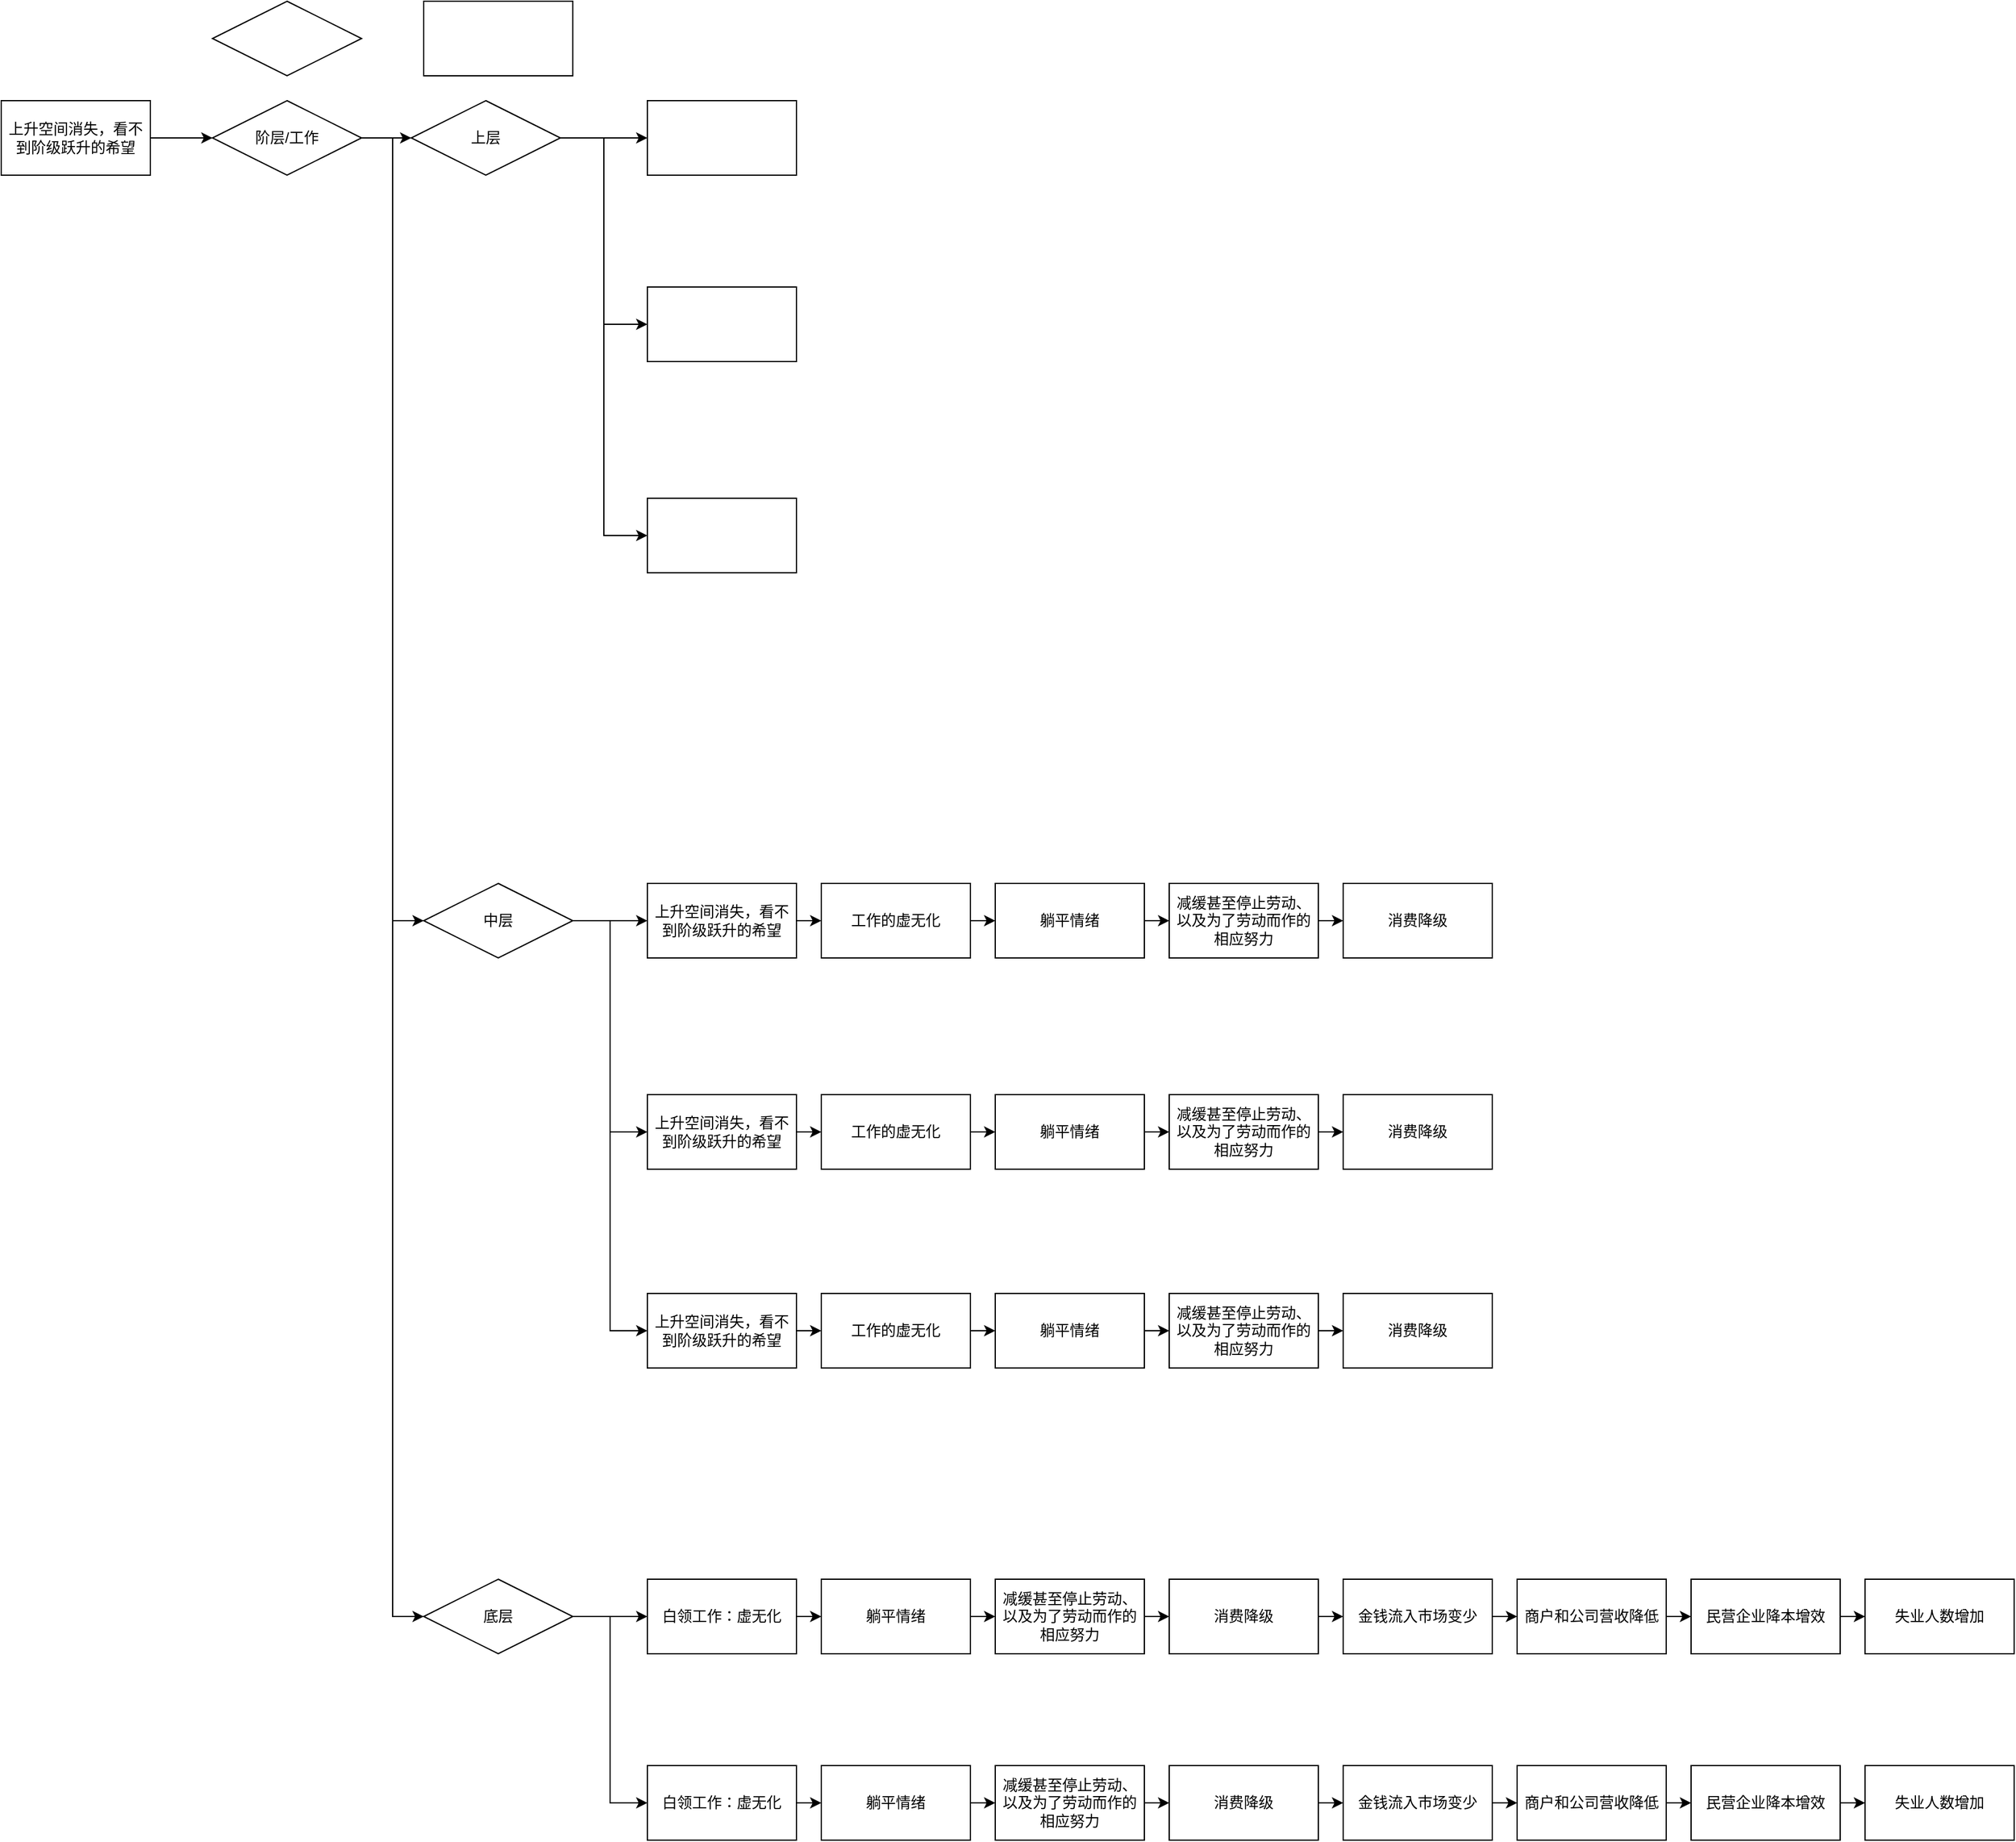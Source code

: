 <mxfile version="21.6.3" type="github">
  <diagram name="Page-1" id="24T3DXJF2uw2_bgW-X_7">
    <mxGraphModel dx="1423" dy="784" grid="1" gridSize="10" guides="1" tooltips="1" connect="1" arrows="1" fold="1" page="1" pageScale="1" pageWidth="3300" pageHeight="4681" math="0" shadow="0">
      <root>
        <mxCell id="0" />
        <mxCell id="1" parent="0" />
        <mxCell id="c74hKm6C5fNsjrGRmVH3-32" style="edgeStyle=orthogonalEdgeStyle;rounded=0;orthogonalLoop=1;jettySize=auto;html=1;exitX=1;exitY=0.5;exitDx=0;exitDy=0;entryX=0;entryY=0.5;entryDx=0;entryDy=0;" edge="1" parent="1" source="c74hKm6C5fNsjrGRmVH3-1" target="c74hKm6C5fNsjrGRmVH3-29">
          <mxGeometry relative="1" as="geometry" />
        </mxCell>
        <mxCell id="c74hKm6C5fNsjrGRmVH3-1" value="上升空间消失，看不到阶级跃升的希望" style="rounded=0;whiteSpace=wrap;html=1;" vertex="1" parent="1">
          <mxGeometry x="60" y="90" width="120" height="60" as="geometry" />
        </mxCell>
        <mxCell id="c74hKm6C5fNsjrGRmVH3-9" style="edgeStyle=orthogonalEdgeStyle;rounded=0;orthogonalLoop=1;jettySize=auto;html=1;exitX=1;exitY=0.5;exitDx=0;exitDy=0;entryX=0;entryY=0.5;entryDx=0;entryDy=0;" edge="1" parent="1" source="c74hKm6C5fNsjrGRmVH3-2" target="c74hKm6C5fNsjrGRmVH3-3">
          <mxGeometry relative="1" as="geometry" />
        </mxCell>
        <mxCell id="c74hKm6C5fNsjrGRmVH3-2" value="白领工作：虚无化" style="rounded=0;whiteSpace=wrap;html=1;" vertex="1" parent="1">
          <mxGeometry x="580" y="1280" width="120" height="60" as="geometry" />
        </mxCell>
        <mxCell id="c74hKm6C5fNsjrGRmVH3-10" style="edgeStyle=orthogonalEdgeStyle;rounded=0;orthogonalLoop=1;jettySize=auto;html=1;exitX=1;exitY=0.5;exitDx=0;exitDy=0;entryX=0;entryY=0.5;entryDx=0;entryDy=0;" edge="1" parent="1" source="c74hKm6C5fNsjrGRmVH3-3" target="c74hKm6C5fNsjrGRmVH3-4">
          <mxGeometry relative="1" as="geometry" />
        </mxCell>
        <mxCell id="c74hKm6C5fNsjrGRmVH3-3" value="躺平情绪" style="rounded=0;whiteSpace=wrap;html=1;" vertex="1" parent="1">
          <mxGeometry x="720" y="1280" width="120" height="60" as="geometry" />
        </mxCell>
        <mxCell id="c74hKm6C5fNsjrGRmVH3-11" style="edgeStyle=orthogonalEdgeStyle;rounded=0;orthogonalLoop=1;jettySize=auto;html=1;exitX=1;exitY=0.5;exitDx=0;exitDy=0;entryX=0;entryY=0.5;entryDx=0;entryDy=0;" edge="1" parent="1" source="c74hKm6C5fNsjrGRmVH3-4" target="c74hKm6C5fNsjrGRmVH3-5">
          <mxGeometry relative="1" as="geometry" />
        </mxCell>
        <mxCell id="c74hKm6C5fNsjrGRmVH3-4" value="减缓甚至停止劳动、以及为了劳动而作的相应努力" style="rounded=0;whiteSpace=wrap;html=1;" vertex="1" parent="1">
          <mxGeometry x="860" y="1280" width="120" height="60" as="geometry" />
        </mxCell>
        <mxCell id="c74hKm6C5fNsjrGRmVH3-51" style="edgeStyle=orthogonalEdgeStyle;rounded=0;orthogonalLoop=1;jettySize=auto;html=1;exitX=1;exitY=0.5;exitDx=0;exitDy=0;entryX=0;entryY=0.5;entryDx=0;entryDy=0;" edge="1" parent="1" source="c74hKm6C5fNsjrGRmVH3-5" target="c74hKm6C5fNsjrGRmVH3-6">
          <mxGeometry relative="1" as="geometry" />
        </mxCell>
        <mxCell id="c74hKm6C5fNsjrGRmVH3-5" value="消费降级" style="rounded=0;whiteSpace=wrap;html=1;" vertex="1" parent="1">
          <mxGeometry x="1000" y="1280" width="120" height="60" as="geometry" />
        </mxCell>
        <mxCell id="c74hKm6C5fNsjrGRmVH3-52" style="edgeStyle=orthogonalEdgeStyle;rounded=0;orthogonalLoop=1;jettySize=auto;html=1;exitX=1;exitY=0.5;exitDx=0;exitDy=0;entryX=0;entryY=0.5;entryDx=0;entryDy=0;" edge="1" parent="1" source="c74hKm6C5fNsjrGRmVH3-6" target="c74hKm6C5fNsjrGRmVH3-7">
          <mxGeometry relative="1" as="geometry" />
        </mxCell>
        <mxCell id="c74hKm6C5fNsjrGRmVH3-6" value="金钱流入市场变少" style="rounded=0;whiteSpace=wrap;html=1;" vertex="1" parent="1">
          <mxGeometry x="1140" y="1280" width="120" height="60" as="geometry" />
        </mxCell>
        <mxCell id="c74hKm6C5fNsjrGRmVH3-53" style="edgeStyle=orthogonalEdgeStyle;rounded=0;orthogonalLoop=1;jettySize=auto;html=1;exitX=1;exitY=0.5;exitDx=0;exitDy=0;entryX=0;entryY=0.5;entryDx=0;entryDy=0;" edge="1" parent="1" source="c74hKm6C5fNsjrGRmVH3-7" target="c74hKm6C5fNsjrGRmVH3-23">
          <mxGeometry relative="1" as="geometry" />
        </mxCell>
        <mxCell id="c74hKm6C5fNsjrGRmVH3-7" value="商户和公司营收降低" style="rounded=0;whiteSpace=wrap;html=1;" vertex="1" parent="1">
          <mxGeometry x="1280" y="1280" width="120" height="60" as="geometry" />
        </mxCell>
        <mxCell id="c74hKm6C5fNsjrGRmVH3-14" style="edgeStyle=orthogonalEdgeStyle;rounded=0;orthogonalLoop=1;jettySize=auto;html=1;exitX=1;exitY=0.5;exitDx=0;exitDy=0;entryX=0;entryY=0.5;entryDx=0;entryDy=0;" edge="1" parent="1" source="c74hKm6C5fNsjrGRmVH3-15" target="c74hKm6C5fNsjrGRmVH3-17">
          <mxGeometry relative="1" as="geometry" />
        </mxCell>
        <mxCell id="c74hKm6C5fNsjrGRmVH3-15" value="上升空间消失，看不到阶级跃升的希望" style="rounded=0;whiteSpace=wrap;html=1;" vertex="1" parent="1">
          <mxGeometry x="580" y="720" width="120" height="60" as="geometry" />
        </mxCell>
        <mxCell id="c74hKm6C5fNsjrGRmVH3-16" style="edgeStyle=orthogonalEdgeStyle;rounded=0;orthogonalLoop=1;jettySize=auto;html=1;exitX=1;exitY=0.5;exitDx=0;exitDy=0;entryX=0;entryY=0.5;entryDx=0;entryDy=0;" edge="1" parent="1" source="c74hKm6C5fNsjrGRmVH3-17" target="c74hKm6C5fNsjrGRmVH3-19">
          <mxGeometry relative="1" as="geometry" />
        </mxCell>
        <mxCell id="c74hKm6C5fNsjrGRmVH3-17" value="工作的虚无化" style="rounded=0;whiteSpace=wrap;html=1;" vertex="1" parent="1">
          <mxGeometry x="720" y="720" width="120" height="60" as="geometry" />
        </mxCell>
        <mxCell id="c74hKm6C5fNsjrGRmVH3-18" style="edgeStyle=orthogonalEdgeStyle;rounded=0;orthogonalLoop=1;jettySize=auto;html=1;exitX=1;exitY=0.5;exitDx=0;exitDy=0;entryX=0;entryY=0.5;entryDx=0;entryDy=0;" edge="1" parent="1" source="c74hKm6C5fNsjrGRmVH3-19" target="c74hKm6C5fNsjrGRmVH3-21">
          <mxGeometry relative="1" as="geometry" />
        </mxCell>
        <mxCell id="c74hKm6C5fNsjrGRmVH3-19" value="躺平情绪" style="rounded=0;whiteSpace=wrap;html=1;" vertex="1" parent="1">
          <mxGeometry x="860" y="720" width="120" height="60" as="geometry" />
        </mxCell>
        <mxCell id="c74hKm6C5fNsjrGRmVH3-20" style="edgeStyle=orthogonalEdgeStyle;rounded=0;orthogonalLoop=1;jettySize=auto;html=1;exitX=1;exitY=0.5;exitDx=0;exitDy=0;entryX=0;entryY=0.5;entryDx=0;entryDy=0;" edge="1" parent="1" source="c74hKm6C5fNsjrGRmVH3-21" target="c74hKm6C5fNsjrGRmVH3-22">
          <mxGeometry relative="1" as="geometry" />
        </mxCell>
        <mxCell id="c74hKm6C5fNsjrGRmVH3-21" value="减缓甚至停止劳动、以及为了劳动而作的相应努力" style="rounded=0;whiteSpace=wrap;html=1;" vertex="1" parent="1">
          <mxGeometry x="1000" y="720" width="120" height="60" as="geometry" />
        </mxCell>
        <mxCell id="c74hKm6C5fNsjrGRmVH3-22" value="消费降级" style="rounded=0;whiteSpace=wrap;html=1;" vertex="1" parent="1">
          <mxGeometry x="1140" y="720" width="120" height="60" as="geometry" />
        </mxCell>
        <mxCell id="c74hKm6C5fNsjrGRmVH3-54" style="edgeStyle=orthogonalEdgeStyle;rounded=0;orthogonalLoop=1;jettySize=auto;html=1;exitX=1;exitY=0.5;exitDx=0;exitDy=0;" edge="1" parent="1" source="c74hKm6C5fNsjrGRmVH3-23" target="c74hKm6C5fNsjrGRmVH3-25">
          <mxGeometry relative="1" as="geometry" />
        </mxCell>
        <mxCell id="c74hKm6C5fNsjrGRmVH3-23" value="民营企业降本增效" style="rounded=0;whiteSpace=wrap;html=1;" vertex="1" parent="1">
          <mxGeometry x="1420" y="1280" width="120" height="60" as="geometry" />
        </mxCell>
        <mxCell id="c74hKm6C5fNsjrGRmVH3-25" value="失业人数增加" style="rounded=0;whiteSpace=wrap;html=1;" vertex="1" parent="1">
          <mxGeometry x="1560" y="1280" width="120" height="60" as="geometry" />
        </mxCell>
        <mxCell id="c74hKm6C5fNsjrGRmVH3-37" style="edgeStyle=orthogonalEdgeStyle;rounded=0;orthogonalLoop=1;jettySize=auto;html=1;exitX=1;exitY=0.5;exitDx=0;exitDy=0;entryX=0;entryY=0.5;entryDx=0;entryDy=0;" edge="1" parent="1" source="c74hKm6C5fNsjrGRmVH3-29" target="c74hKm6C5fNsjrGRmVH3-35">
          <mxGeometry relative="1" as="geometry" />
        </mxCell>
        <mxCell id="c74hKm6C5fNsjrGRmVH3-41" style="edgeStyle=orthogonalEdgeStyle;rounded=0;orthogonalLoop=1;jettySize=auto;html=1;exitX=1;exitY=0.5;exitDx=0;exitDy=0;entryX=0;entryY=0.5;entryDx=0;entryDy=0;" edge="1" parent="1" source="c74hKm6C5fNsjrGRmVH3-29" target="c74hKm6C5fNsjrGRmVH3-38">
          <mxGeometry relative="1" as="geometry" />
        </mxCell>
        <mxCell id="c74hKm6C5fNsjrGRmVH3-45" style="edgeStyle=orthogonalEdgeStyle;rounded=0;orthogonalLoop=1;jettySize=auto;html=1;exitX=1;exitY=0.5;exitDx=0;exitDy=0;entryX=0;entryY=0.5;entryDx=0;entryDy=0;" edge="1" parent="1" source="c74hKm6C5fNsjrGRmVH3-29" target="c74hKm6C5fNsjrGRmVH3-39">
          <mxGeometry relative="1" as="geometry" />
        </mxCell>
        <mxCell id="c74hKm6C5fNsjrGRmVH3-29" value="阶层/工作" style="rhombus;whiteSpace=wrap;html=1;" vertex="1" parent="1">
          <mxGeometry x="230" y="90" width="120" height="60" as="geometry" />
        </mxCell>
        <mxCell id="c74hKm6C5fNsjrGRmVH3-30" value="" style="rhombus;whiteSpace=wrap;html=1;" vertex="1" parent="1">
          <mxGeometry x="230" y="10" width="120" height="60" as="geometry" />
        </mxCell>
        <mxCell id="c74hKm6C5fNsjrGRmVH3-31" value="" style="rounded=0;whiteSpace=wrap;html=1;" vertex="1" parent="1">
          <mxGeometry x="400" y="10" width="120" height="60" as="geometry" />
        </mxCell>
        <mxCell id="c74hKm6C5fNsjrGRmVH3-73" style="edgeStyle=orthogonalEdgeStyle;rounded=0;orthogonalLoop=1;jettySize=auto;html=1;exitX=1;exitY=0.5;exitDx=0;exitDy=0;entryX=0;entryY=0.5;entryDx=0;entryDy=0;" edge="1" parent="1" source="c74hKm6C5fNsjrGRmVH3-35" target="c74hKm6C5fNsjrGRmVH3-15">
          <mxGeometry relative="1" as="geometry" />
        </mxCell>
        <mxCell id="c74hKm6C5fNsjrGRmVH3-110" style="edgeStyle=orthogonalEdgeStyle;rounded=0;orthogonalLoop=1;jettySize=auto;html=1;exitX=1;exitY=0.5;exitDx=0;exitDy=0;entryX=0;entryY=0.5;entryDx=0;entryDy=0;" edge="1" parent="1" source="c74hKm6C5fNsjrGRmVH3-35" target="c74hKm6C5fNsjrGRmVH3-93">
          <mxGeometry relative="1" as="geometry" />
        </mxCell>
        <mxCell id="c74hKm6C5fNsjrGRmVH3-111" style="edgeStyle=orthogonalEdgeStyle;rounded=0;orthogonalLoop=1;jettySize=auto;html=1;exitX=1;exitY=0.5;exitDx=0;exitDy=0;entryX=0;entryY=0.5;entryDx=0;entryDy=0;" edge="1" parent="1" source="c74hKm6C5fNsjrGRmVH3-35" target="c74hKm6C5fNsjrGRmVH3-102">
          <mxGeometry relative="1" as="geometry" />
        </mxCell>
        <mxCell id="c74hKm6C5fNsjrGRmVH3-35" value="中层" style="rhombus;whiteSpace=wrap;html=1;" vertex="1" parent="1">
          <mxGeometry x="400" y="720" width="120" height="60" as="geometry" />
        </mxCell>
        <mxCell id="c74hKm6C5fNsjrGRmVH3-46" style="edgeStyle=orthogonalEdgeStyle;rounded=0;orthogonalLoop=1;jettySize=auto;html=1;exitX=1;exitY=0.5;exitDx=0;exitDy=0;entryX=0;entryY=0.5;entryDx=0;entryDy=0;" edge="1" parent="1" source="c74hKm6C5fNsjrGRmVH3-38" target="c74hKm6C5fNsjrGRmVH3-44">
          <mxGeometry relative="1" as="geometry" />
        </mxCell>
        <mxCell id="c74hKm6C5fNsjrGRmVH3-47" style="edgeStyle=orthogonalEdgeStyle;rounded=0;orthogonalLoop=1;jettySize=auto;html=1;exitX=1;exitY=0.5;exitDx=0;exitDy=0;entryX=0;entryY=0.5;entryDx=0;entryDy=0;" edge="1" parent="1" source="c74hKm6C5fNsjrGRmVH3-38" target="c74hKm6C5fNsjrGRmVH3-43">
          <mxGeometry relative="1" as="geometry" />
        </mxCell>
        <mxCell id="c74hKm6C5fNsjrGRmVH3-48" style="edgeStyle=orthogonalEdgeStyle;rounded=0;orthogonalLoop=1;jettySize=auto;html=1;exitX=1;exitY=0.5;exitDx=0;exitDy=0;entryX=0;entryY=0.5;entryDx=0;entryDy=0;" edge="1" parent="1" source="c74hKm6C5fNsjrGRmVH3-38" target="c74hKm6C5fNsjrGRmVH3-42">
          <mxGeometry relative="1" as="geometry" />
        </mxCell>
        <mxCell id="c74hKm6C5fNsjrGRmVH3-38" value="上层" style="rhombus;whiteSpace=wrap;html=1;" vertex="1" parent="1">
          <mxGeometry x="390" y="90" width="120" height="60" as="geometry" />
        </mxCell>
        <mxCell id="c74hKm6C5fNsjrGRmVH3-50" style="edgeStyle=orthogonalEdgeStyle;rounded=0;orthogonalLoop=1;jettySize=auto;html=1;exitX=1;exitY=0.5;exitDx=0;exitDy=0;entryX=0;entryY=0.5;entryDx=0;entryDy=0;" edge="1" parent="1" source="c74hKm6C5fNsjrGRmVH3-39" target="c74hKm6C5fNsjrGRmVH3-2">
          <mxGeometry relative="1" as="geometry" />
        </mxCell>
        <mxCell id="c74hKm6C5fNsjrGRmVH3-72" style="edgeStyle=orthogonalEdgeStyle;rounded=0;orthogonalLoop=1;jettySize=auto;html=1;exitX=1;exitY=0.5;exitDx=0;exitDy=0;entryX=0;entryY=0.5;entryDx=0;entryDy=0;" edge="1" parent="1" source="c74hKm6C5fNsjrGRmVH3-39" target="c74hKm6C5fNsjrGRmVH3-56">
          <mxGeometry relative="1" as="geometry" />
        </mxCell>
        <mxCell id="c74hKm6C5fNsjrGRmVH3-39" value="底层" style="rhombus;whiteSpace=wrap;html=1;" vertex="1" parent="1">
          <mxGeometry x="400" y="1280" width="120" height="60" as="geometry" />
        </mxCell>
        <mxCell id="c74hKm6C5fNsjrGRmVH3-42" value="" style="rounded=0;whiteSpace=wrap;html=1;" vertex="1" parent="1">
          <mxGeometry x="580" y="410" width="120" height="60" as="geometry" />
        </mxCell>
        <mxCell id="c74hKm6C5fNsjrGRmVH3-43" value="" style="rounded=0;whiteSpace=wrap;html=1;" vertex="1" parent="1">
          <mxGeometry x="580" y="240" width="120" height="60" as="geometry" />
        </mxCell>
        <mxCell id="c74hKm6C5fNsjrGRmVH3-44" value="" style="rounded=0;whiteSpace=wrap;html=1;" vertex="1" parent="1">
          <mxGeometry x="580" y="90" width="120" height="60" as="geometry" />
        </mxCell>
        <mxCell id="c74hKm6C5fNsjrGRmVH3-55" style="edgeStyle=orthogonalEdgeStyle;rounded=0;orthogonalLoop=1;jettySize=auto;html=1;exitX=1;exitY=0.5;exitDx=0;exitDy=0;entryX=0;entryY=0.5;entryDx=0;entryDy=0;" edge="1" parent="1" source="c74hKm6C5fNsjrGRmVH3-56" target="c74hKm6C5fNsjrGRmVH3-58">
          <mxGeometry relative="1" as="geometry" />
        </mxCell>
        <mxCell id="c74hKm6C5fNsjrGRmVH3-56" value="白领工作：虚无化" style="rounded=0;whiteSpace=wrap;html=1;" vertex="1" parent="1">
          <mxGeometry x="580" y="1430" width="120" height="60" as="geometry" />
        </mxCell>
        <mxCell id="c74hKm6C5fNsjrGRmVH3-57" style="edgeStyle=orthogonalEdgeStyle;rounded=0;orthogonalLoop=1;jettySize=auto;html=1;exitX=1;exitY=0.5;exitDx=0;exitDy=0;entryX=0;entryY=0.5;entryDx=0;entryDy=0;" edge="1" parent="1" source="c74hKm6C5fNsjrGRmVH3-58" target="c74hKm6C5fNsjrGRmVH3-60">
          <mxGeometry relative="1" as="geometry" />
        </mxCell>
        <mxCell id="c74hKm6C5fNsjrGRmVH3-58" value="躺平情绪" style="rounded=0;whiteSpace=wrap;html=1;" vertex="1" parent="1">
          <mxGeometry x="720" y="1430" width="120" height="60" as="geometry" />
        </mxCell>
        <mxCell id="c74hKm6C5fNsjrGRmVH3-59" style="edgeStyle=orthogonalEdgeStyle;rounded=0;orthogonalLoop=1;jettySize=auto;html=1;exitX=1;exitY=0.5;exitDx=0;exitDy=0;entryX=0;entryY=0.5;entryDx=0;entryDy=0;" edge="1" parent="1" source="c74hKm6C5fNsjrGRmVH3-60" target="c74hKm6C5fNsjrGRmVH3-62">
          <mxGeometry relative="1" as="geometry" />
        </mxCell>
        <mxCell id="c74hKm6C5fNsjrGRmVH3-60" value="减缓甚至停止劳动、以及为了劳动而作的相应努力" style="rounded=0;whiteSpace=wrap;html=1;" vertex="1" parent="1">
          <mxGeometry x="860" y="1430" width="120" height="60" as="geometry" />
        </mxCell>
        <mxCell id="c74hKm6C5fNsjrGRmVH3-61" style="edgeStyle=orthogonalEdgeStyle;rounded=0;orthogonalLoop=1;jettySize=auto;html=1;exitX=1;exitY=0.5;exitDx=0;exitDy=0;entryX=0;entryY=0.5;entryDx=0;entryDy=0;" edge="1" parent="1" source="c74hKm6C5fNsjrGRmVH3-62" target="c74hKm6C5fNsjrGRmVH3-64">
          <mxGeometry relative="1" as="geometry" />
        </mxCell>
        <mxCell id="c74hKm6C5fNsjrGRmVH3-62" value="消费降级" style="rounded=0;whiteSpace=wrap;html=1;" vertex="1" parent="1">
          <mxGeometry x="1000" y="1430" width="120" height="60" as="geometry" />
        </mxCell>
        <mxCell id="c74hKm6C5fNsjrGRmVH3-63" style="edgeStyle=orthogonalEdgeStyle;rounded=0;orthogonalLoop=1;jettySize=auto;html=1;exitX=1;exitY=0.5;exitDx=0;exitDy=0;entryX=0;entryY=0.5;entryDx=0;entryDy=0;" edge="1" parent="1" source="c74hKm6C5fNsjrGRmVH3-64" target="c74hKm6C5fNsjrGRmVH3-66">
          <mxGeometry relative="1" as="geometry" />
        </mxCell>
        <mxCell id="c74hKm6C5fNsjrGRmVH3-64" value="金钱流入市场变少" style="rounded=0;whiteSpace=wrap;html=1;" vertex="1" parent="1">
          <mxGeometry x="1140" y="1430" width="120" height="60" as="geometry" />
        </mxCell>
        <mxCell id="c74hKm6C5fNsjrGRmVH3-65" style="edgeStyle=orthogonalEdgeStyle;rounded=0;orthogonalLoop=1;jettySize=auto;html=1;exitX=1;exitY=0.5;exitDx=0;exitDy=0;entryX=0;entryY=0.5;entryDx=0;entryDy=0;" edge="1" parent="1" source="c74hKm6C5fNsjrGRmVH3-66" target="c74hKm6C5fNsjrGRmVH3-68">
          <mxGeometry relative="1" as="geometry" />
        </mxCell>
        <mxCell id="c74hKm6C5fNsjrGRmVH3-66" value="商户和公司营收降低" style="rounded=0;whiteSpace=wrap;html=1;" vertex="1" parent="1">
          <mxGeometry x="1280" y="1430" width="120" height="60" as="geometry" />
        </mxCell>
        <mxCell id="c74hKm6C5fNsjrGRmVH3-67" style="edgeStyle=orthogonalEdgeStyle;rounded=0;orthogonalLoop=1;jettySize=auto;html=1;exitX=1;exitY=0.5;exitDx=0;exitDy=0;" edge="1" parent="1" source="c74hKm6C5fNsjrGRmVH3-68" target="c74hKm6C5fNsjrGRmVH3-69">
          <mxGeometry relative="1" as="geometry" />
        </mxCell>
        <mxCell id="c74hKm6C5fNsjrGRmVH3-68" value="民营企业降本增效" style="rounded=0;whiteSpace=wrap;html=1;" vertex="1" parent="1">
          <mxGeometry x="1420" y="1430" width="120" height="60" as="geometry" />
        </mxCell>
        <mxCell id="c74hKm6C5fNsjrGRmVH3-69" value="失业人数增加" style="rounded=0;whiteSpace=wrap;html=1;" vertex="1" parent="1">
          <mxGeometry x="1560" y="1430" width="120" height="60" as="geometry" />
        </mxCell>
        <mxCell id="c74hKm6C5fNsjrGRmVH3-92" style="edgeStyle=orthogonalEdgeStyle;rounded=0;orthogonalLoop=1;jettySize=auto;html=1;exitX=1;exitY=0.5;exitDx=0;exitDy=0;entryX=0;entryY=0.5;entryDx=0;entryDy=0;" edge="1" parent="1" source="c74hKm6C5fNsjrGRmVH3-93" target="c74hKm6C5fNsjrGRmVH3-95">
          <mxGeometry relative="1" as="geometry" />
        </mxCell>
        <mxCell id="c74hKm6C5fNsjrGRmVH3-93" value="上升空间消失，看不到阶级跃升的希望" style="rounded=0;whiteSpace=wrap;html=1;" vertex="1" parent="1">
          <mxGeometry x="580" y="890" width="120" height="60" as="geometry" />
        </mxCell>
        <mxCell id="c74hKm6C5fNsjrGRmVH3-94" style="edgeStyle=orthogonalEdgeStyle;rounded=0;orthogonalLoop=1;jettySize=auto;html=1;exitX=1;exitY=0.5;exitDx=0;exitDy=0;entryX=0;entryY=0.5;entryDx=0;entryDy=0;" edge="1" parent="1" source="c74hKm6C5fNsjrGRmVH3-95" target="c74hKm6C5fNsjrGRmVH3-97">
          <mxGeometry relative="1" as="geometry" />
        </mxCell>
        <mxCell id="c74hKm6C5fNsjrGRmVH3-95" value="工作的虚无化" style="rounded=0;whiteSpace=wrap;html=1;" vertex="1" parent="1">
          <mxGeometry x="720" y="890" width="120" height="60" as="geometry" />
        </mxCell>
        <mxCell id="c74hKm6C5fNsjrGRmVH3-96" style="edgeStyle=orthogonalEdgeStyle;rounded=0;orthogonalLoop=1;jettySize=auto;html=1;exitX=1;exitY=0.5;exitDx=0;exitDy=0;entryX=0;entryY=0.5;entryDx=0;entryDy=0;" edge="1" parent="1" source="c74hKm6C5fNsjrGRmVH3-97" target="c74hKm6C5fNsjrGRmVH3-99">
          <mxGeometry relative="1" as="geometry" />
        </mxCell>
        <mxCell id="c74hKm6C5fNsjrGRmVH3-97" value="躺平情绪" style="rounded=0;whiteSpace=wrap;html=1;" vertex="1" parent="1">
          <mxGeometry x="860" y="890" width="120" height="60" as="geometry" />
        </mxCell>
        <mxCell id="c74hKm6C5fNsjrGRmVH3-98" style="edgeStyle=orthogonalEdgeStyle;rounded=0;orthogonalLoop=1;jettySize=auto;html=1;exitX=1;exitY=0.5;exitDx=0;exitDy=0;entryX=0;entryY=0.5;entryDx=0;entryDy=0;" edge="1" parent="1" source="c74hKm6C5fNsjrGRmVH3-99" target="c74hKm6C5fNsjrGRmVH3-100">
          <mxGeometry relative="1" as="geometry" />
        </mxCell>
        <mxCell id="c74hKm6C5fNsjrGRmVH3-99" value="减缓甚至停止劳动、以及为了劳动而作的相应努力" style="rounded=0;whiteSpace=wrap;html=1;" vertex="1" parent="1">
          <mxGeometry x="1000" y="890" width="120" height="60" as="geometry" />
        </mxCell>
        <mxCell id="c74hKm6C5fNsjrGRmVH3-100" value="消费降级" style="rounded=0;whiteSpace=wrap;html=1;" vertex="1" parent="1">
          <mxGeometry x="1140" y="890" width="120" height="60" as="geometry" />
        </mxCell>
        <mxCell id="c74hKm6C5fNsjrGRmVH3-101" style="edgeStyle=orthogonalEdgeStyle;rounded=0;orthogonalLoop=1;jettySize=auto;html=1;exitX=1;exitY=0.5;exitDx=0;exitDy=0;entryX=0;entryY=0.5;entryDx=0;entryDy=0;" edge="1" parent="1" source="c74hKm6C5fNsjrGRmVH3-102" target="c74hKm6C5fNsjrGRmVH3-104">
          <mxGeometry relative="1" as="geometry" />
        </mxCell>
        <mxCell id="c74hKm6C5fNsjrGRmVH3-102" value="上升空间消失，看不到阶级跃升的希望" style="rounded=0;whiteSpace=wrap;html=1;" vertex="1" parent="1">
          <mxGeometry x="580" y="1050" width="120" height="60" as="geometry" />
        </mxCell>
        <mxCell id="c74hKm6C5fNsjrGRmVH3-103" style="edgeStyle=orthogonalEdgeStyle;rounded=0;orthogonalLoop=1;jettySize=auto;html=1;exitX=1;exitY=0.5;exitDx=0;exitDy=0;entryX=0;entryY=0.5;entryDx=0;entryDy=0;" edge="1" parent="1" source="c74hKm6C5fNsjrGRmVH3-104" target="c74hKm6C5fNsjrGRmVH3-106">
          <mxGeometry relative="1" as="geometry" />
        </mxCell>
        <mxCell id="c74hKm6C5fNsjrGRmVH3-104" value="工作的虚无化" style="rounded=0;whiteSpace=wrap;html=1;" vertex="1" parent="1">
          <mxGeometry x="720" y="1050" width="120" height="60" as="geometry" />
        </mxCell>
        <mxCell id="c74hKm6C5fNsjrGRmVH3-105" style="edgeStyle=orthogonalEdgeStyle;rounded=0;orthogonalLoop=1;jettySize=auto;html=1;exitX=1;exitY=0.5;exitDx=0;exitDy=0;entryX=0;entryY=0.5;entryDx=0;entryDy=0;" edge="1" parent="1" source="c74hKm6C5fNsjrGRmVH3-106" target="c74hKm6C5fNsjrGRmVH3-108">
          <mxGeometry relative="1" as="geometry" />
        </mxCell>
        <mxCell id="c74hKm6C5fNsjrGRmVH3-106" value="躺平情绪" style="rounded=0;whiteSpace=wrap;html=1;" vertex="1" parent="1">
          <mxGeometry x="860" y="1050" width="120" height="60" as="geometry" />
        </mxCell>
        <mxCell id="c74hKm6C5fNsjrGRmVH3-107" style="edgeStyle=orthogonalEdgeStyle;rounded=0;orthogonalLoop=1;jettySize=auto;html=1;exitX=1;exitY=0.5;exitDx=0;exitDy=0;entryX=0;entryY=0.5;entryDx=0;entryDy=0;" edge="1" parent="1" source="c74hKm6C5fNsjrGRmVH3-108" target="c74hKm6C5fNsjrGRmVH3-109">
          <mxGeometry relative="1" as="geometry" />
        </mxCell>
        <mxCell id="c74hKm6C5fNsjrGRmVH3-108" value="减缓甚至停止劳动、以及为了劳动而作的相应努力" style="rounded=0;whiteSpace=wrap;html=1;" vertex="1" parent="1">
          <mxGeometry x="1000" y="1050" width="120" height="60" as="geometry" />
        </mxCell>
        <mxCell id="c74hKm6C5fNsjrGRmVH3-109" value="消费降级" style="rounded=0;whiteSpace=wrap;html=1;" vertex="1" parent="1">
          <mxGeometry x="1140" y="1050" width="120" height="60" as="geometry" />
        </mxCell>
      </root>
    </mxGraphModel>
  </diagram>
</mxfile>

